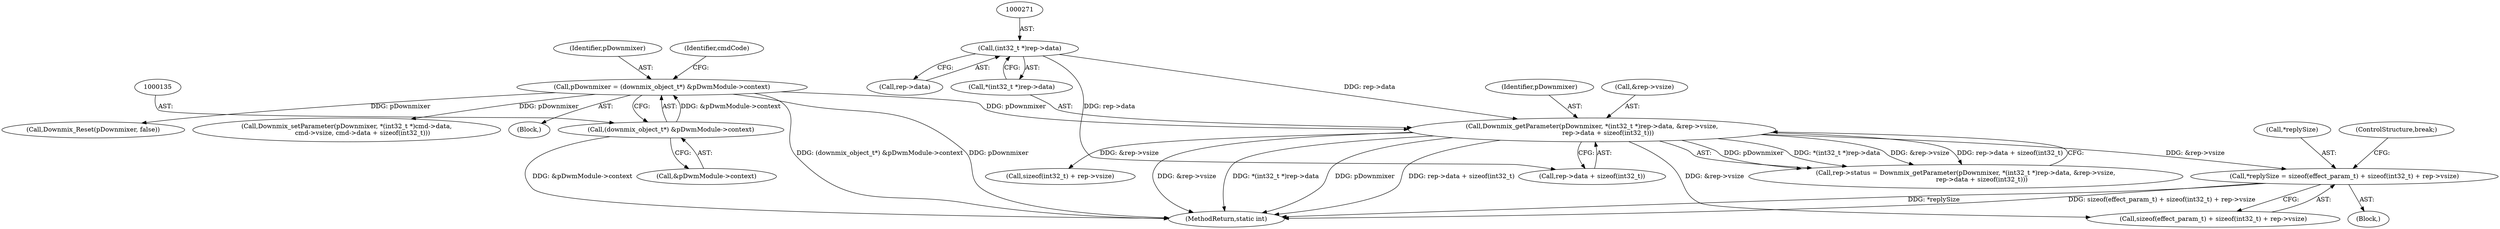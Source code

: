 digraph "0_Android_aeea52da00d210587fb3ed895de3d5f2e0264c88_0@API" {
"1000285" [label="(Call,*replySize = sizeof(effect_param_t) + sizeof(int32_t) + rep->vsize)"];
"1000267" [label="(Call,Downmix_getParameter(pDownmixer, *(int32_t *)rep->data, &rep->vsize,\n                rep->data + sizeof(int32_t)))"];
"1000132" [label="(Call,pDownmixer = (downmix_object_t*) &pDwmModule->context)"];
"1000134" [label="(Call,(downmix_object_t*) &pDwmModule->context)"];
"1000270" [label="(Call,(int32_t *)rep->data)"];
"1000136" [label="(Call,&pDwmModule->context)"];
"1000288" [label="(Call,sizeof(effect_param_t) + sizeof(int32_t) + rep->vsize)"];
"1000263" [label="(Call,rep->status = Downmix_getParameter(pDownmixer, *(int32_t *)rep->data, &rep->vsize,\n                rep->data + sizeof(int32_t)))"];
"1000286" [label="(Call,*replySize)"];
"1000133" [label="(Identifier,pDownmixer)"];
"1000134" [label="(Call,(downmix_object_t*) &pDwmModule->context)"];
"1000291" [label="(Call,sizeof(int32_t) + rep->vsize)"];
"1000270" [label="(Call,(int32_t *)rep->data)"];
"1000269" [label="(Call,*(int32_t *)rep->data)"];
"1000548" [label="(MethodReturn,static int)"];
"1000272" [label="(Call,rep->data)"];
"1000285" [label="(Call,*replySize = sizeof(effect_param_t) + sizeof(int32_t) + rep->vsize)"];
"1000142" [label="(Block,)"];
"1000297" [label="(ControlStructure,break;)"];
"1000132" [label="(Call,pDownmixer = (downmix_object_t*) &pDwmModule->context)"];
"1000267" [label="(Call,Downmix_getParameter(pDownmixer, *(int32_t *)rep->data, &rep->vsize,\n                rep->data + sizeof(int32_t)))"];
"1000268" [label="(Identifier,pDownmixer)"];
"1000275" [label="(Call,&rep->vsize)"];
"1000203" [label="(Call,Downmix_Reset(pDownmixer, false))"];
"1000347" [label="(Call,Downmix_setParameter(pDownmixer, *(int32_t *)cmd->data,\n                cmd->vsize, cmd->data + sizeof(int32_t)))"];
"1000141" [label="(Identifier,cmdCode)"];
"1000107" [label="(Block,)"];
"1000279" [label="(Call,rep->data + sizeof(int32_t))"];
"1000285" -> "1000142"  [label="AST: "];
"1000285" -> "1000288"  [label="CFG: "];
"1000286" -> "1000285"  [label="AST: "];
"1000288" -> "1000285"  [label="AST: "];
"1000297" -> "1000285"  [label="CFG: "];
"1000285" -> "1000548"  [label="DDG: *replySize"];
"1000285" -> "1000548"  [label="DDG: sizeof(effect_param_t) + sizeof(int32_t) + rep->vsize"];
"1000267" -> "1000285"  [label="DDG: &rep->vsize"];
"1000267" -> "1000263"  [label="AST: "];
"1000267" -> "1000279"  [label="CFG: "];
"1000268" -> "1000267"  [label="AST: "];
"1000269" -> "1000267"  [label="AST: "];
"1000275" -> "1000267"  [label="AST: "];
"1000279" -> "1000267"  [label="AST: "];
"1000263" -> "1000267"  [label="CFG: "];
"1000267" -> "1000548"  [label="DDG: &rep->vsize"];
"1000267" -> "1000548"  [label="DDG: *(int32_t *)rep->data"];
"1000267" -> "1000548"  [label="DDG: pDownmixer"];
"1000267" -> "1000548"  [label="DDG: rep->data + sizeof(int32_t)"];
"1000267" -> "1000263"  [label="DDG: pDownmixer"];
"1000267" -> "1000263"  [label="DDG: *(int32_t *)rep->data"];
"1000267" -> "1000263"  [label="DDG: &rep->vsize"];
"1000267" -> "1000263"  [label="DDG: rep->data + sizeof(int32_t)"];
"1000132" -> "1000267"  [label="DDG: pDownmixer"];
"1000270" -> "1000267"  [label="DDG: rep->data"];
"1000267" -> "1000288"  [label="DDG: &rep->vsize"];
"1000267" -> "1000291"  [label="DDG: &rep->vsize"];
"1000132" -> "1000107"  [label="AST: "];
"1000132" -> "1000134"  [label="CFG: "];
"1000133" -> "1000132"  [label="AST: "];
"1000134" -> "1000132"  [label="AST: "];
"1000141" -> "1000132"  [label="CFG: "];
"1000132" -> "1000548"  [label="DDG: (downmix_object_t*) &pDwmModule->context"];
"1000132" -> "1000548"  [label="DDG: pDownmixer"];
"1000134" -> "1000132"  [label="DDG: &pDwmModule->context"];
"1000132" -> "1000203"  [label="DDG: pDownmixer"];
"1000132" -> "1000347"  [label="DDG: pDownmixer"];
"1000134" -> "1000136"  [label="CFG: "];
"1000135" -> "1000134"  [label="AST: "];
"1000136" -> "1000134"  [label="AST: "];
"1000134" -> "1000548"  [label="DDG: &pDwmModule->context"];
"1000270" -> "1000269"  [label="AST: "];
"1000270" -> "1000272"  [label="CFG: "];
"1000271" -> "1000270"  [label="AST: "];
"1000272" -> "1000270"  [label="AST: "];
"1000269" -> "1000270"  [label="CFG: "];
"1000270" -> "1000279"  [label="DDG: rep->data"];
}
